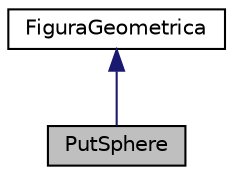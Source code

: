 digraph "PutSphere"
{
 // LATEX_PDF_SIZE
  edge [fontname="Helvetica",fontsize="10",labelfontname="Helvetica",labelfontsize="10"];
  node [fontname="Helvetica",fontsize="10",shape=record];
  Node1 [label="PutSphere",height=0.2,width=0.4,color="black", fillcolor="grey75", style="filled", fontcolor="black",tooltip="Cria uma esfera no espaço."];
  Node2 -> Node1 [dir="back",color="midnightblue",fontsize="10",style="solid",fontname="Helvetica"];
  Node2 [label="FiguraGeometrica",height=0.2,width=0.4,color="black", fillcolor="white", style="filled",URL="$class_figura_geometrica.html",tooltip=" "];
}
